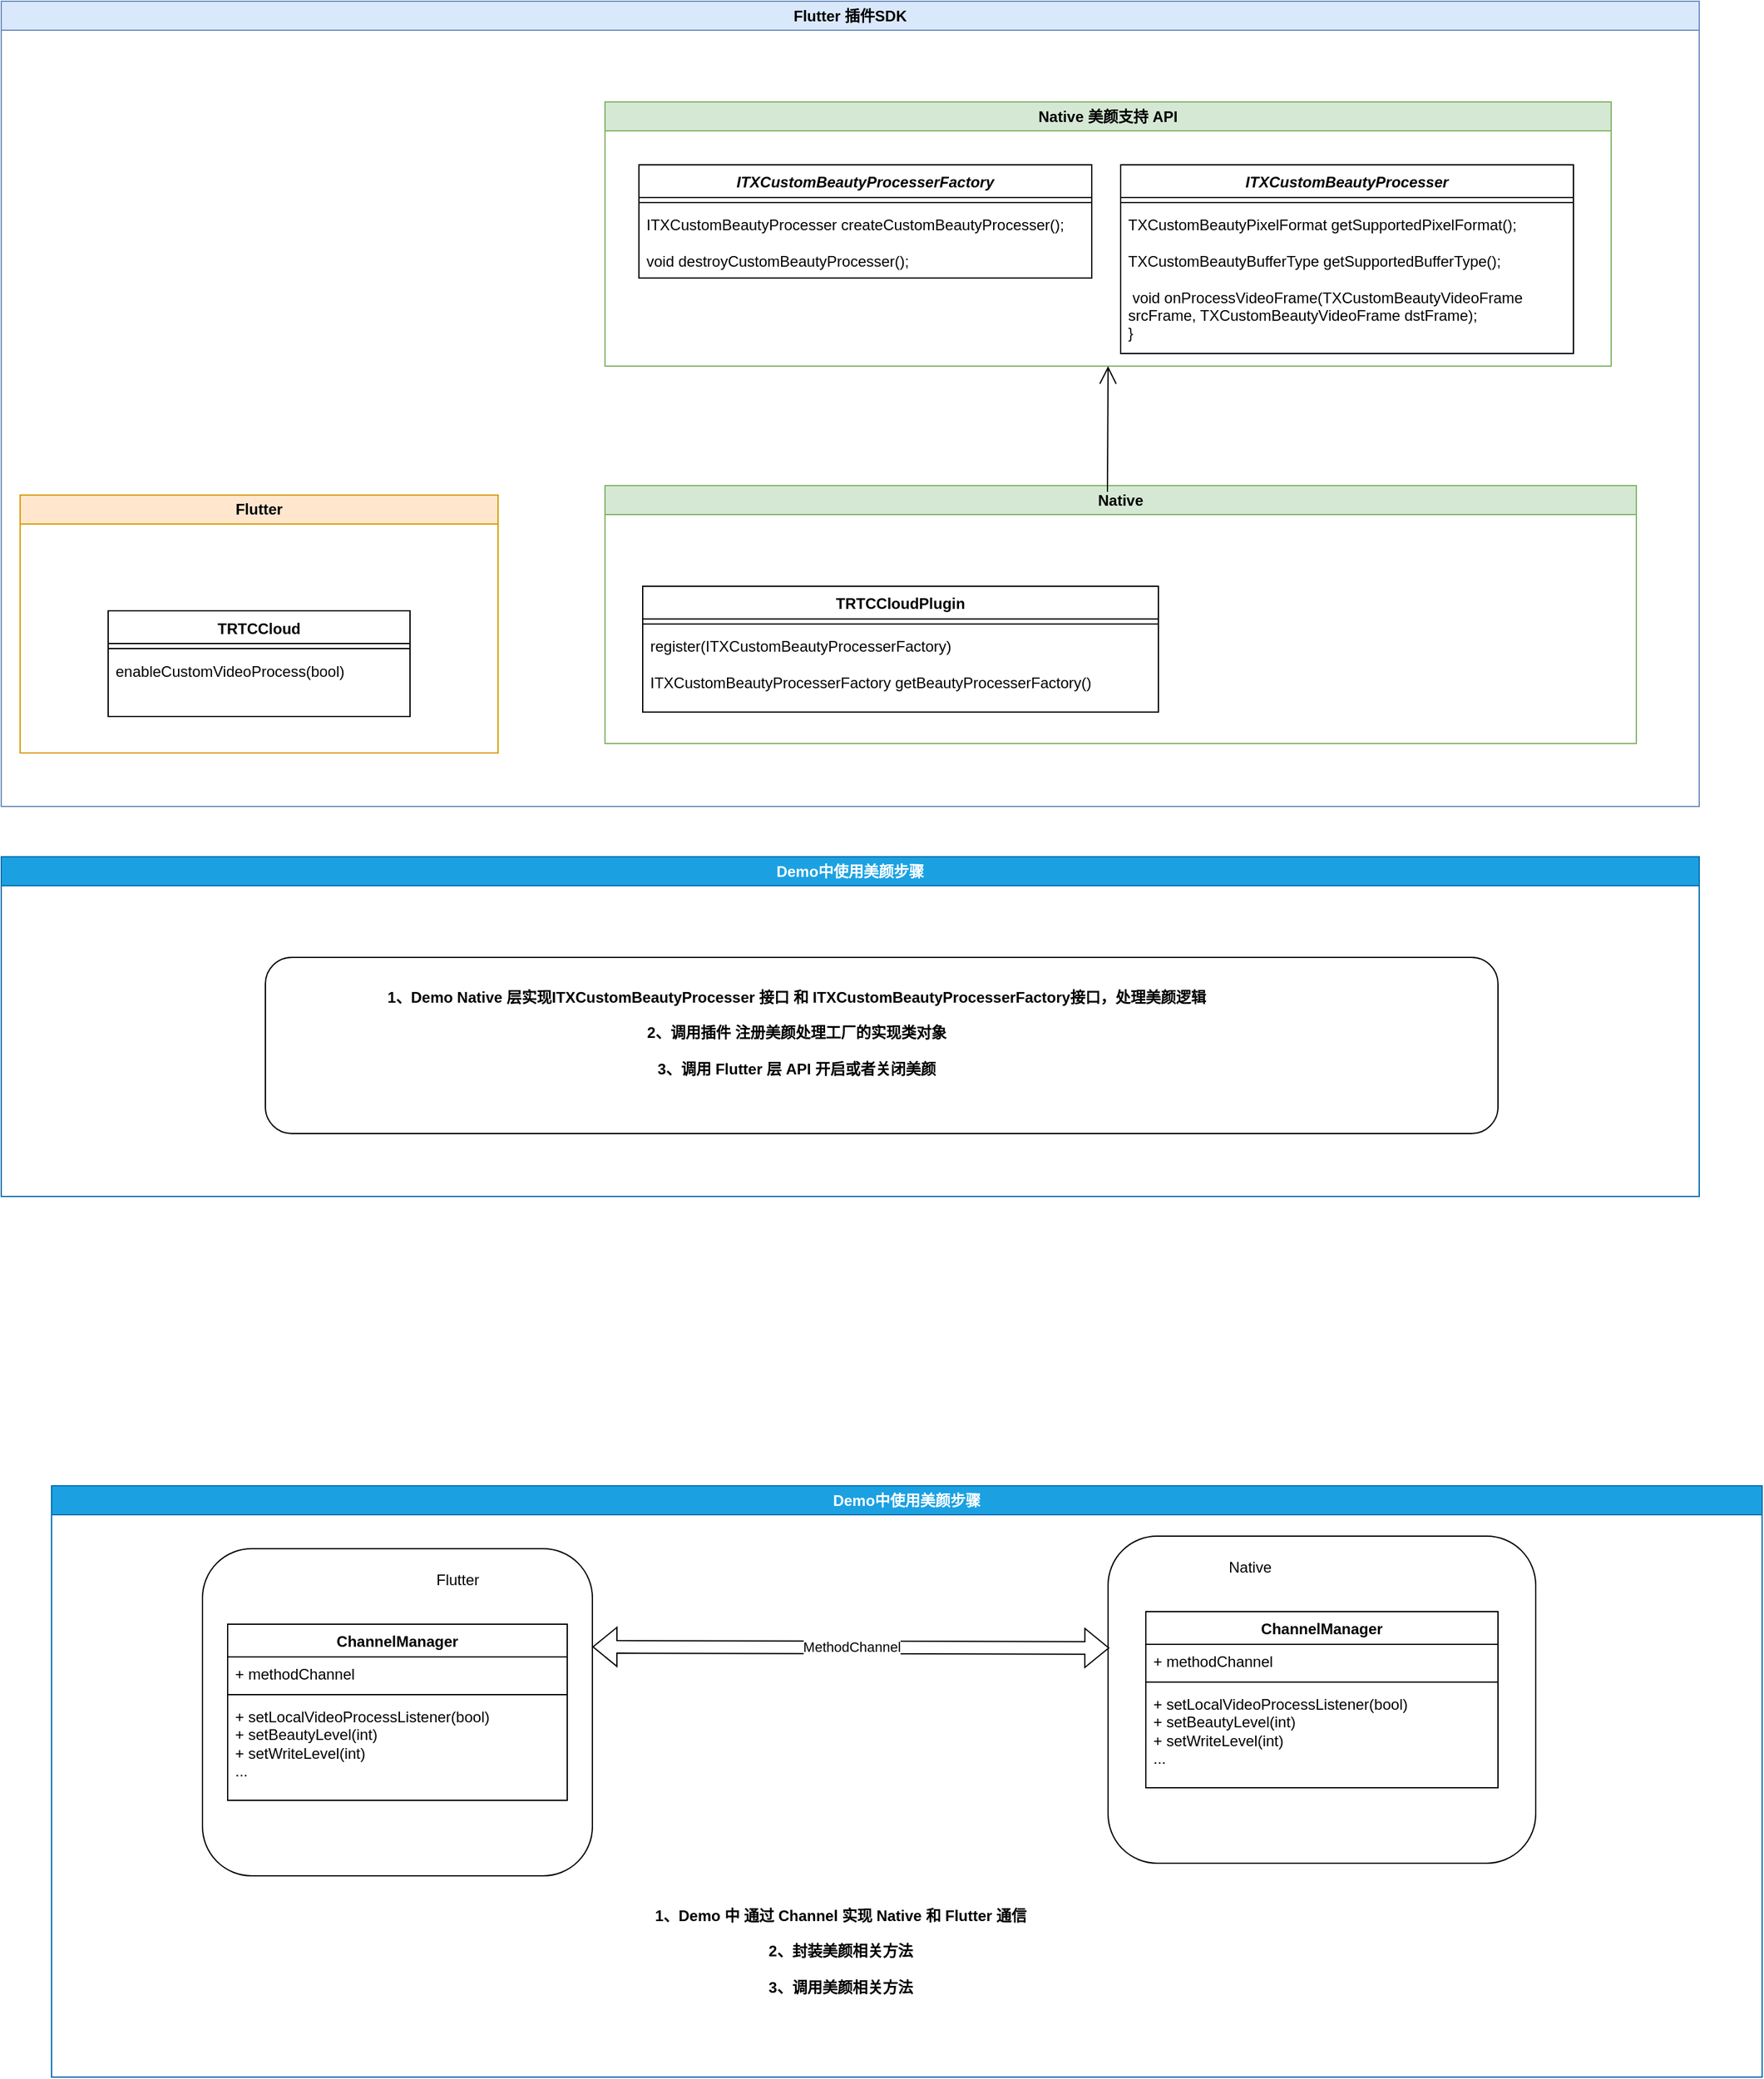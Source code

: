 <mxfile version="22.0.7" type="github">
  <diagram id="_3MNf_Sm-s--1B_T6NlN" name="第 1 页">
    <mxGraphModel dx="3728" dy="2294" grid="1" gridSize="10" guides="1" tooltips="1" connect="1" arrows="1" fold="1" page="1" pageScale="1" pageWidth="827" pageHeight="1169" math="0" shadow="0">
      <root>
        <mxCell id="0" />
        <mxCell id="1" parent="0" />
        <mxCell id="RT83Ey3W2j5cHloOZUr_-7" value="Native" style="swimlane;whiteSpace=wrap;html=1;fillColor=#d5e8d4;strokeColor=#82b366;" parent="1" vertex="1">
          <mxGeometry x="-1140" y="245" width="820" height="205" as="geometry" />
        </mxCell>
        <mxCell id="RT83Ey3W2j5cHloOZUr_-8" value="TRTCCloudPlugin" style="swimlane;fontStyle=1;align=center;verticalAlign=top;childLayout=stackLayout;horizontal=1;startSize=26;horizontalStack=0;resizeParent=1;resizeParentMax=0;resizeLast=0;collapsible=1;marginBottom=0;whiteSpace=wrap;html=1;" parent="RT83Ey3W2j5cHloOZUr_-7" vertex="1">
          <mxGeometry x="30" y="80" width="410" height="100" as="geometry" />
        </mxCell>
        <mxCell id="RT83Ey3W2j5cHloOZUr_-9" value="" style="line;strokeWidth=1;fillColor=none;align=left;verticalAlign=middle;spacingTop=-1;spacingLeft=3;spacingRight=3;rotatable=0;labelPosition=right;points=[];portConstraint=eastwest;strokeColor=inherit;" parent="RT83Ey3W2j5cHloOZUr_-8" vertex="1">
          <mxGeometry y="26" width="410" height="8" as="geometry" />
        </mxCell>
        <mxCell id="RT83Ey3W2j5cHloOZUr_-10" value="&lt;div&gt;register(ITXCustomBeautyProcesserFactory)&lt;/div&gt;&lt;div&gt;&lt;br&gt;&lt;/div&gt;&lt;div&gt;ITXCustomBeautyProcesserFactory getBeautyProcesserFactory()&amp;nbsp;&lt;/div&gt;" style="text;strokeColor=none;fillColor=none;align=left;verticalAlign=top;spacingLeft=4;spacingRight=4;overflow=hidden;rotatable=0;points=[[0,0.5],[1,0.5]];portConstraint=eastwest;whiteSpace=wrap;html=1;" parent="RT83Ey3W2j5cHloOZUr_-8" vertex="1">
          <mxGeometry y="34" width="410" height="66" as="geometry" />
        </mxCell>
        <mxCell id="RT83Ey3W2j5cHloOZUr_-11" value="Native 美颜支持 API" style="swimlane;whiteSpace=wrap;html=1;fillColor=#d5e8d4;strokeColor=#82b366;" parent="1" vertex="1">
          <mxGeometry x="-1140" y="-60" width="800" height="210" as="geometry" />
        </mxCell>
        <mxCell id="RT83Ey3W2j5cHloOZUr_-16" value="&lt;i&gt;ITXCustomBeautyProcesserFactory&lt;/i&gt;" style="swimlane;fontStyle=1;align=center;verticalAlign=top;childLayout=stackLayout;horizontal=1;startSize=26;horizontalStack=0;resizeParent=1;resizeParentMax=0;resizeLast=0;collapsible=1;marginBottom=0;whiteSpace=wrap;html=1;" parent="RT83Ey3W2j5cHloOZUr_-11" vertex="1">
          <mxGeometry x="27" y="50" width="360" height="90" as="geometry" />
        </mxCell>
        <mxCell id="RT83Ey3W2j5cHloOZUr_-18" value="" style="line;strokeWidth=1;fillColor=none;align=left;verticalAlign=middle;spacingTop=-1;spacingLeft=3;spacingRight=3;rotatable=0;labelPosition=right;points=[];portConstraint=eastwest;strokeColor=inherit;" parent="RT83Ey3W2j5cHloOZUr_-16" vertex="1">
          <mxGeometry y="26" width="360" height="8" as="geometry" />
        </mxCell>
        <mxCell id="RT83Ey3W2j5cHloOZUr_-19" value="ITXCustomBeautyProcesser createCustomBeautyProcesser();&lt;br&gt;&lt;br&gt;void destroyCustomBeautyProcesser();&lt;br&gt;" style="text;strokeColor=none;fillColor=none;align=left;verticalAlign=top;spacingLeft=4;spacingRight=4;overflow=hidden;rotatable=0;points=[[0,0.5],[1,0.5]];portConstraint=eastwest;whiteSpace=wrap;html=1;" parent="RT83Ey3W2j5cHloOZUr_-16" vertex="1">
          <mxGeometry y="34" width="360" height="56" as="geometry" />
        </mxCell>
        <mxCell id="RT83Ey3W2j5cHloOZUr_-21" value="&lt;i&gt;ITXCustomBeautyProcesser&lt;/i&gt;" style="swimlane;fontStyle=1;align=center;verticalAlign=top;childLayout=stackLayout;horizontal=1;startSize=26;horizontalStack=0;resizeParent=1;resizeParentMax=0;resizeLast=0;collapsible=1;marginBottom=0;whiteSpace=wrap;html=1;" parent="RT83Ey3W2j5cHloOZUr_-11" vertex="1">
          <mxGeometry x="410" y="50" width="360" height="150" as="geometry" />
        </mxCell>
        <mxCell id="RT83Ey3W2j5cHloOZUr_-22" value="" style="line;strokeWidth=1;fillColor=none;align=left;verticalAlign=middle;spacingTop=-1;spacingLeft=3;spacingRight=3;rotatable=0;labelPosition=right;points=[];portConstraint=eastwest;strokeColor=inherit;" parent="RT83Ey3W2j5cHloOZUr_-21" vertex="1">
          <mxGeometry y="26" width="360" height="8" as="geometry" />
        </mxCell>
        <mxCell id="RT83Ey3W2j5cHloOZUr_-23" value="&lt;div&gt;TXCustomBeautyPixelFormat getSupportedPixelFormat();&lt;/div&gt;&lt;div&gt;&lt;br&gt;&lt;/div&gt;&lt;div&gt;TXCustomBeautyBufferType getSupportedBufferType();&lt;/div&gt;&lt;div&gt;&lt;span style=&quot;background-color: initial;&quot;&gt;&lt;br&gt;&lt;/span&gt;&lt;/div&gt;&lt;div&gt;&lt;span style=&quot;background-color: initial;&quot;&gt;&amp;nbsp;void onProcessVideoFrame(TXCustomBeautyVideoFrame srcFrame, TXCustomBeautyVideoFrame dstFrame);&lt;/span&gt;&lt;br&gt;&lt;/div&gt;&lt;div&gt;}&lt;/div&gt;" style="text;strokeColor=none;fillColor=none;align=left;verticalAlign=top;spacingLeft=4;spacingRight=4;overflow=hidden;rotatable=0;points=[[0,0.5],[1,0.5]];portConstraint=eastwest;whiteSpace=wrap;html=1;" parent="RT83Ey3W2j5cHloOZUr_-21" vertex="1">
          <mxGeometry y="34" width="360" height="116" as="geometry" />
        </mxCell>
        <mxCell id="RT83Ey3W2j5cHloOZUr_-20" value="" style="endArrow=open;endFill=1;endSize=12;html=1;rounded=0;" parent="1" edge="1">
          <mxGeometry width="160" relative="1" as="geometry">
            <mxPoint x="-740.5" y="250" as="sourcePoint" />
            <mxPoint x="-740" y="150" as="targetPoint" />
          </mxGeometry>
        </mxCell>
        <mxCell id="RT83Ey3W2j5cHloOZUr_-24" value="Flutter 插件SDK" style="swimlane;whiteSpace=wrap;html=1;fillColor=#dae8fc;strokeColor=#6c8ebf;" parent="1" vertex="1">
          <mxGeometry x="-1620" y="-140" width="1350" height="640" as="geometry" />
        </mxCell>
        <mxCell id="RT83Ey3W2j5cHloOZUr_-1" value="Flutter" style="swimlane;whiteSpace=wrap;html=1;fillColor=#ffe6cc;strokeColor=#d79b00;" parent="RT83Ey3W2j5cHloOZUr_-24" vertex="1">
          <mxGeometry x="15" y="392.5" width="380" height="205" as="geometry" />
        </mxCell>
        <mxCell id="RT83Ey3W2j5cHloOZUr_-3" value="TRTCCloud" style="swimlane;fontStyle=1;align=center;verticalAlign=top;childLayout=stackLayout;horizontal=1;startSize=26;horizontalStack=0;resizeParent=1;resizeParentMax=0;resizeLast=0;collapsible=1;marginBottom=0;whiteSpace=wrap;html=1;" parent="RT83Ey3W2j5cHloOZUr_-1" vertex="1">
          <mxGeometry x="70" y="92" width="240" height="84" as="geometry" />
        </mxCell>
        <mxCell id="RT83Ey3W2j5cHloOZUr_-5" value="" style="line;strokeWidth=1;fillColor=none;align=left;verticalAlign=middle;spacingTop=-1;spacingLeft=3;spacingRight=3;rotatable=0;labelPosition=right;points=[];portConstraint=eastwest;strokeColor=inherit;" parent="RT83Ey3W2j5cHloOZUr_-3" vertex="1">
          <mxGeometry y="26" width="240" height="8" as="geometry" />
        </mxCell>
        <mxCell id="RT83Ey3W2j5cHloOZUr_-6" value="enableCustomVideoProcess(bool)" style="text;strokeColor=none;fillColor=none;align=left;verticalAlign=top;spacingLeft=4;spacingRight=4;overflow=hidden;rotatable=0;points=[[0,0.5],[1,0.5]];portConstraint=eastwest;whiteSpace=wrap;html=1;" parent="RT83Ey3W2j5cHloOZUr_-3" vertex="1">
          <mxGeometry y="34" width="240" height="50" as="geometry" />
        </mxCell>
        <mxCell id="RT83Ey3W2j5cHloOZUr_-25" value="Demo中使用美颜步骤" style="swimlane;whiteSpace=wrap;html=1;fillColor=#1ba1e2;strokeColor=#006EAF;startSize=23;fontColor=#ffffff;" parent="1" vertex="1">
          <mxGeometry x="-1620" y="540" width="1350" height="270" as="geometry" />
        </mxCell>
        <mxCell id="RT83Ey3W2j5cHloOZUr_-33" value="" style="rounded=1;whiteSpace=wrap;html=1;" parent="RT83Ey3W2j5cHloOZUr_-25" vertex="1">
          <mxGeometry x="210" y="80" width="980" height="140" as="geometry" />
        </mxCell>
        <mxCell id="RT83Ey3W2j5cHloOZUr_-34" value="&lt;b&gt;&lt;div style=&quot;&quot;&gt;1、Demo Native 层实现ITXCustomBeautyProcesser 接口 和 ITXCustomBeautyProcesserFactory接口，处理美颜逻辑&lt;/div&gt;&lt;div style=&quot;&quot;&gt;&lt;br&gt;&lt;/div&gt;&lt;div style=&quot;&quot;&gt;2、调用插件 注册美颜处理工厂的实现类对象&lt;/div&gt;&lt;div style=&quot;&quot;&gt;&lt;br&gt;&lt;/div&gt;&lt;div style=&quot;&quot;&gt;3、调用 Flutter 层 API 开启或者关闭美颜&lt;/div&gt;&lt;/b&gt;" style="text;html=1;strokeColor=none;fillColor=default;align=center;verticalAlign=middle;whiteSpace=wrap;rounded=0;" parent="RT83Ey3W2j5cHloOZUr_-25" vertex="1">
          <mxGeometry x="265" y="110" width="735" height="60" as="geometry" />
        </mxCell>
        <mxCell id="uuoJQ936GcZxrTBiNh5u-4" value="Demo中使用美颜步骤" style="swimlane;whiteSpace=wrap;html=1;fillColor=#1ba1e2;strokeColor=#006EAF;startSize=23;fontColor=#ffffff;" vertex="1" parent="1">
          <mxGeometry x="-1580" y="1040" width="1360" height="470" as="geometry" />
        </mxCell>
        <mxCell id="uuoJQ936GcZxrTBiNh5u-6" value="&lt;b&gt;&lt;div style=&quot;&quot;&gt;1、Demo 中 通过 Channel 实现 Native 和 Flutter 通信&lt;/div&gt;&lt;div style=&quot;&quot;&gt;&lt;br&gt;&lt;/div&gt;&lt;div style=&quot;&quot;&gt;2、封装美颜相关方法&lt;/div&gt;&lt;div style=&quot;&quot;&gt;&lt;br&gt;&lt;/div&gt;&lt;div style=&quot;&quot;&gt;3、调用美颜相关方法&lt;/div&gt;&lt;/b&gt;" style="text;html=1;strokeColor=none;fillColor=default;align=center;verticalAlign=middle;whiteSpace=wrap;rounded=0;" vertex="1" parent="uuoJQ936GcZxrTBiNh5u-4">
          <mxGeometry x="260" y="340" width="735" height="60" as="geometry" />
        </mxCell>
        <mxCell id="uuoJQ936GcZxrTBiNh5u-7" value="" style="rounded=1;whiteSpace=wrap;html=1;" vertex="1" parent="uuoJQ936GcZxrTBiNh5u-4">
          <mxGeometry x="120" y="50" width="310" height="260" as="geometry" />
        </mxCell>
        <mxCell id="uuoJQ936GcZxrTBiNh5u-8" value="" style="rounded=1;whiteSpace=wrap;html=1;" vertex="1" parent="uuoJQ936GcZxrTBiNh5u-4">
          <mxGeometry x="840" y="40" width="340" height="260" as="geometry" />
        </mxCell>
        <mxCell id="uuoJQ936GcZxrTBiNh5u-9" value="" style="shape=flexArrow;endArrow=classic;startArrow=classic;html=1;rounded=0;exitX=0.995;exitY=0.208;exitDx=0;exitDy=0;entryX=0;entryY=0.25;entryDx=0;entryDy=0;exitPerimeter=0;" edge="1" parent="uuoJQ936GcZxrTBiNh5u-4">
          <mxGeometry width="100" height="100" relative="1" as="geometry">
            <mxPoint x="430.0" y="128.0" as="sourcePoint" />
            <mxPoint x="841.05" y="128.92" as="targetPoint" />
          </mxGeometry>
        </mxCell>
        <mxCell id="uuoJQ936GcZxrTBiNh5u-10" value="MethodChannel" style="edgeLabel;html=1;align=center;verticalAlign=middle;resizable=0;points=[];" vertex="1" connectable="0" parent="uuoJQ936GcZxrTBiNh5u-9">
          <mxGeometry x="0.007" y="1" relative="1" as="geometry">
            <mxPoint x="-1" as="offset" />
          </mxGeometry>
        </mxCell>
        <mxCell id="uuoJQ936GcZxrTBiNh5u-11" value="Flutter" style="text;strokeColor=none;fillColor=none;align=left;verticalAlign=middle;spacingLeft=4;spacingRight=4;overflow=hidden;points=[[0,0.5],[1,0.5]];portConstraint=eastwest;rotatable=0;whiteSpace=wrap;html=1;" vertex="1" parent="uuoJQ936GcZxrTBiNh5u-4">
          <mxGeometry x="300" y="60" width="80" height="30" as="geometry" />
        </mxCell>
        <mxCell id="uuoJQ936GcZxrTBiNh5u-12" value="Native" style="text;strokeColor=none;fillColor=none;align=left;verticalAlign=middle;spacingLeft=4;spacingRight=4;overflow=hidden;points=[[0,0.5],[1,0.5]];portConstraint=eastwest;rotatable=0;whiteSpace=wrap;html=1;" vertex="1" parent="uuoJQ936GcZxrTBiNh5u-4">
          <mxGeometry x="930" y="50" width="80" height="30" as="geometry" />
        </mxCell>
        <mxCell id="uuoJQ936GcZxrTBiNh5u-13" value="ChannelManager" style="swimlane;fontStyle=1;align=center;verticalAlign=top;childLayout=stackLayout;horizontal=1;startSize=26;horizontalStack=0;resizeParent=1;resizeParentMax=0;resizeLast=0;collapsible=1;marginBottom=0;whiteSpace=wrap;html=1;" vertex="1" parent="uuoJQ936GcZxrTBiNh5u-4">
          <mxGeometry x="140" y="110" width="270" height="140" as="geometry" />
        </mxCell>
        <mxCell id="uuoJQ936GcZxrTBiNh5u-14" value="+ methodChannel" style="text;strokeColor=none;fillColor=none;align=left;verticalAlign=top;spacingLeft=4;spacingRight=4;overflow=hidden;rotatable=0;points=[[0,0.5],[1,0.5]];portConstraint=eastwest;whiteSpace=wrap;html=1;" vertex="1" parent="uuoJQ936GcZxrTBiNh5u-13">
          <mxGeometry y="26" width="270" height="26" as="geometry" />
        </mxCell>
        <mxCell id="uuoJQ936GcZxrTBiNh5u-15" value="" style="line;strokeWidth=1;fillColor=none;align=left;verticalAlign=middle;spacingTop=-1;spacingLeft=3;spacingRight=3;rotatable=0;labelPosition=right;points=[];portConstraint=eastwest;strokeColor=inherit;" vertex="1" parent="uuoJQ936GcZxrTBiNh5u-13">
          <mxGeometry y="52" width="270" height="8" as="geometry" />
        </mxCell>
        <mxCell id="uuoJQ936GcZxrTBiNh5u-16" value="+&amp;nbsp;setLocalVideoProcessListener(bool)&lt;br&gt;+ setBeautyLevel(int)&lt;br&gt;+ setWriteLevel(int)&lt;br&gt;..." style="text;strokeColor=none;fillColor=none;align=left;verticalAlign=top;spacingLeft=4;spacingRight=4;overflow=hidden;rotatable=0;points=[[0,0.5],[1,0.5]];portConstraint=eastwest;whiteSpace=wrap;html=1;" vertex="1" parent="uuoJQ936GcZxrTBiNh5u-13">
          <mxGeometry y="60" width="270" height="80" as="geometry" />
        </mxCell>
        <mxCell id="uuoJQ936GcZxrTBiNh5u-17" value="ChannelManager" style="swimlane;fontStyle=1;align=center;verticalAlign=top;childLayout=stackLayout;horizontal=1;startSize=26;horizontalStack=0;resizeParent=1;resizeParentMax=0;resizeLast=0;collapsible=1;marginBottom=0;whiteSpace=wrap;html=1;" vertex="1" parent="uuoJQ936GcZxrTBiNh5u-4">
          <mxGeometry x="870" y="100" width="280" height="140" as="geometry" />
        </mxCell>
        <mxCell id="uuoJQ936GcZxrTBiNh5u-18" value="+ methodChannel" style="text;strokeColor=none;fillColor=none;align=left;verticalAlign=top;spacingLeft=4;spacingRight=4;overflow=hidden;rotatable=0;points=[[0,0.5],[1,0.5]];portConstraint=eastwest;whiteSpace=wrap;html=1;" vertex="1" parent="uuoJQ936GcZxrTBiNh5u-17">
          <mxGeometry y="26" width="280" height="26" as="geometry" />
        </mxCell>
        <mxCell id="uuoJQ936GcZxrTBiNh5u-19" value="" style="line;strokeWidth=1;fillColor=none;align=left;verticalAlign=middle;spacingTop=-1;spacingLeft=3;spacingRight=3;rotatable=0;labelPosition=right;points=[];portConstraint=eastwest;strokeColor=inherit;" vertex="1" parent="uuoJQ936GcZxrTBiNh5u-17">
          <mxGeometry y="52" width="280" height="8" as="geometry" />
        </mxCell>
        <mxCell id="uuoJQ936GcZxrTBiNh5u-20" value="+&amp;nbsp;setLocalVideoProcessListener(bool)&lt;br style=&quot;border-color: var(--border-color);&quot;&gt;+ setBeautyLevel(int)&lt;br style=&quot;border-color: var(--border-color);&quot;&gt;+ setWriteLevel(int)&lt;br&gt;..." style="text;strokeColor=none;fillColor=none;align=left;verticalAlign=top;spacingLeft=4;spacingRight=4;overflow=hidden;rotatable=0;points=[[0,0.5],[1,0.5]];portConstraint=eastwest;whiteSpace=wrap;html=1;" vertex="1" parent="uuoJQ936GcZxrTBiNh5u-17">
          <mxGeometry y="60" width="280" height="80" as="geometry" />
        </mxCell>
      </root>
    </mxGraphModel>
  </diagram>
</mxfile>
